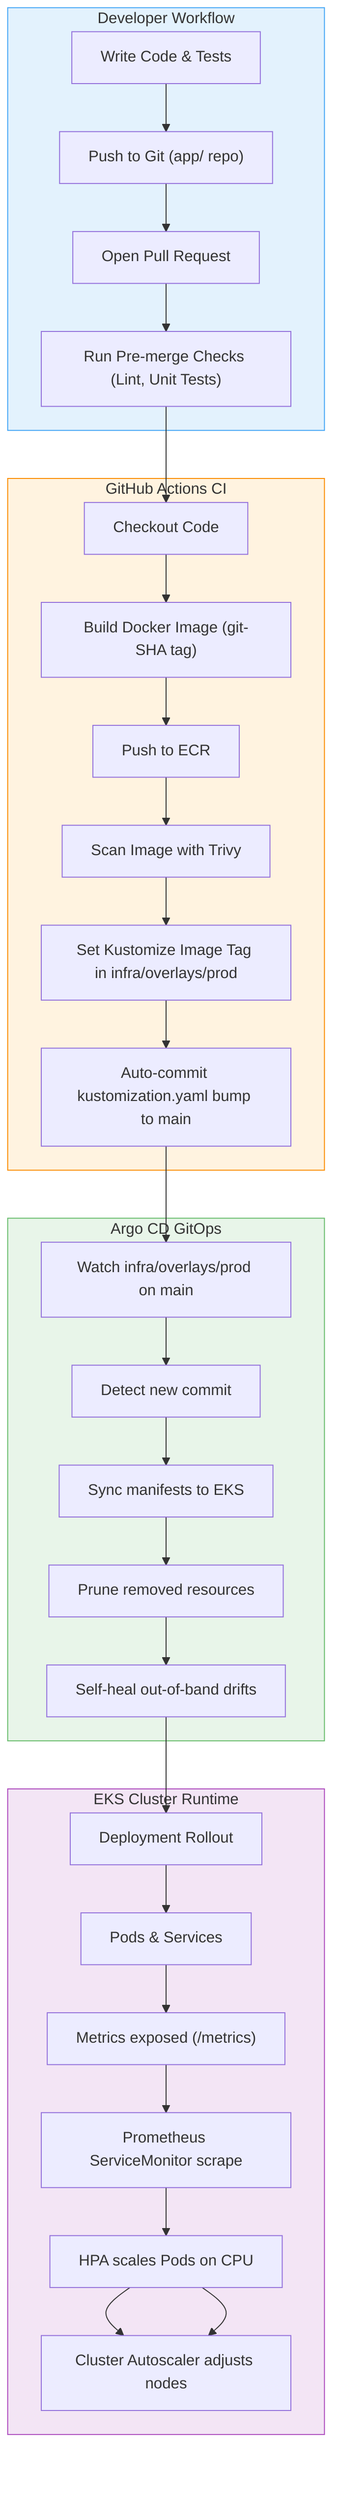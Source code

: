 graph TB
  subgraph Dev_Workflow["Developer Workflow"]
    direction LR
    A1["Write Code & Tests"] --> A2["Push to Git (app/ repo)"]
    A2 --> A3["Open Pull Request"]
    A3 --> A4["Run Pre-merge Checks (Lint, Unit Tests)"]
  end

  subgraph CI_Pipeline["GitHub Actions CI"]
    direction LR
    B1["Checkout Code"] --> B2["Build Docker Image (git-SHA tag)"]
    B2 --> B3["Push to ECR"]
    B3 --> B4["Scan Image with Trivy"]
    B4 --> B5["Set Kustomize Image Tag in infra/overlays/prod"]
    B5 --> B6["Auto-commit kustomization.yaml bump to main"]
  end

  subgraph CD_GitOps["Argo CD GitOps"]
    direction LR
    C1["Watch infra/overlays/prod on main"] --> C2["Detect new commit"]
    C2 --> C3["Sync manifests to EKS"]
    C3 --> C4["Prune removed resources"]
    C4 --> C5["Self-heal out-of-band drifts"]
  end

  subgraph EKS_Runtime["EKS Cluster Runtime"]
    direction LR
    D1["Deployment Rollout"] --> D2["Pods & Services"]
    D2 --> D3["Metrics exposed (/metrics)"]
    D3 --> D4["Prometheus ServiceMonitor scrape"]
    D4 --> D5["HPA scales Pods on CPU"]
    D5 --> D6["Cluster Autoscaler adjusts nodes"]
  end

  %% Flows between stages
  A4 --> B1
  B6 --> C1
  C5 --> D1
  D5 --> D6

  %% Styling
  classDef dev fill:#e3f2fd,stroke:#42a5f5;
  classDef ci fill:#fff3e0,stroke:#fb8c00;
  classDef cd fill:#e8f5e9,stroke:#66bb6a;
  classDef rt fill:#f3e5f5,stroke:#ab47bc;
  class Dev_Workflow dev;
  class CI_Pipeline ci;
  class CD_GitOps cd;
  class EKS_Runtime rt;